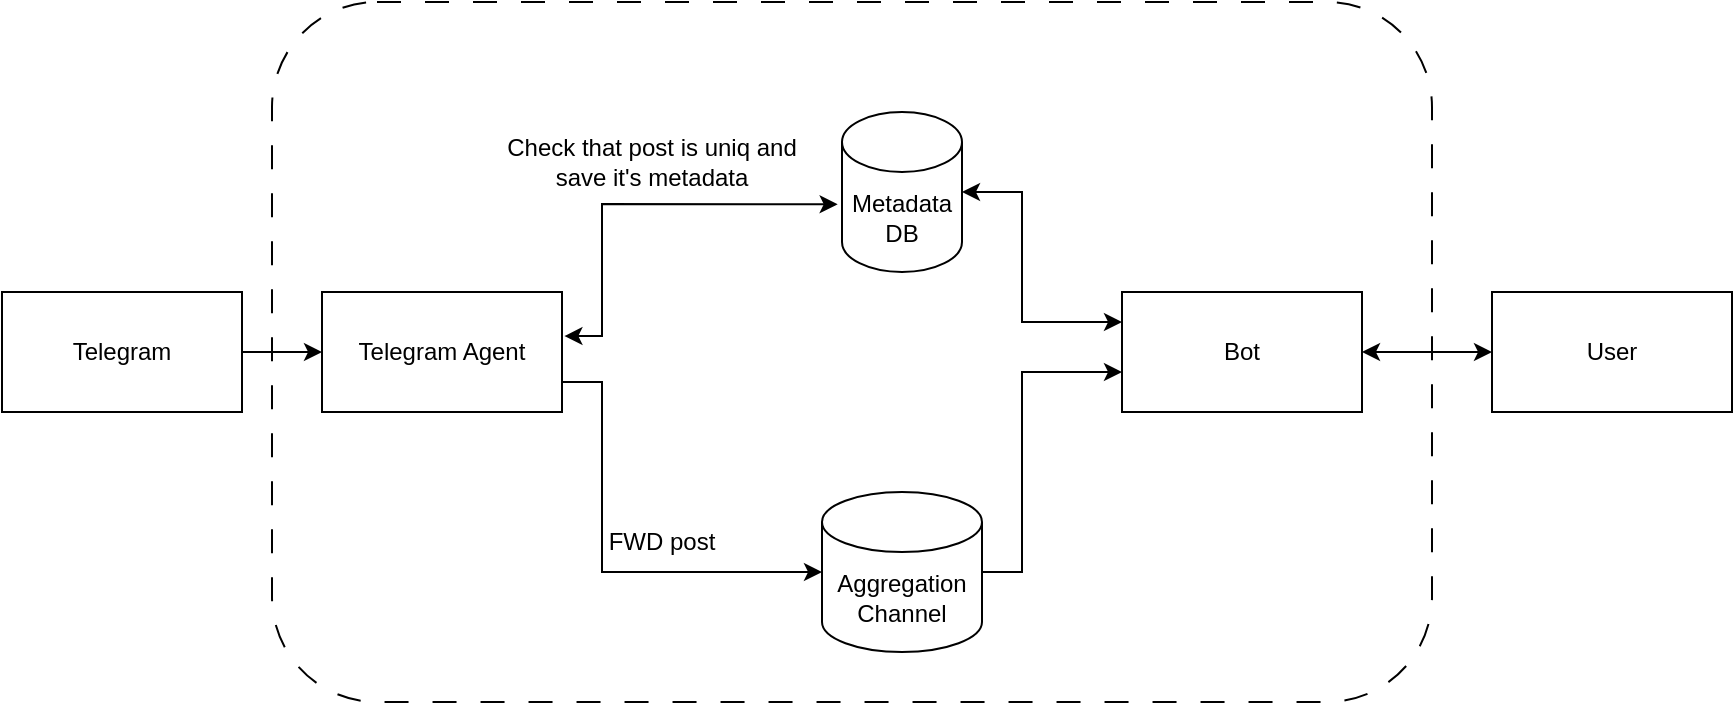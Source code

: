 <mxfile version="25.0.1">
  <diagram name="Page-1" id="EDb15m_iipKS8MgpZX-y">
    <mxGraphModel dx="2798" dy="797" grid="1" gridSize="10" guides="1" tooltips="1" connect="1" arrows="1" fold="1" page="1" pageScale="1" pageWidth="850" pageHeight="1100" math="0" shadow="0">
      <root>
        <mxCell id="0" />
        <mxCell id="1" parent="0" />
        <mxCell id="PoKpd2AdswaSUjWnKrv7-1" value="Metadata&lt;br&gt;DB" style="shape=cylinder3;whiteSpace=wrap;html=1;boundedLbl=1;backgroundOutline=1;size=15;" parent="1" vertex="1">
          <mxGeometry x="-855" y="370" width="60" height="80" as="geometry" />
        </mxCell>
        <mxCell id="PoKpd2AdswaSUjWnKrv7-3" value="Telegram" style="rounded=0;whiteSpace=wrap;html=1;" parent="1" vertex="1">
          <mxGeometry x="-1275" y="460" width="120" height="60" as="geometry" />
        </mxCell>
        <mxCell id="PoKpd2AdswaSUjWnKrv7-6" value="Aggregation Channel" style="shape=cylinder3;whiteSpace=wrap;html=1;boundedLbl=1;backgroundOutline=1;size=15;" parent="1" vertex="1">
          <mxGeometry x="-865" y="560" width="80" height="80" as="geometry" />
        </mxCell>
        <mxCell id="PoKpd2AdswaSUjWnKrv7-7" value="Telegram Agent" style="rounded=0;whiteSpace=wrap;html=1;" parent="1" vertex="1">
          <mxGeometry x="-1115" y="460" width="120" height="60" as="geometry" />
        </mxCell>
        <mxCell id="PoKpd2AdswaSUjWnKrv7-8" value="" style="endArrow=classic;html=1;rounded=0;exitX=1;exitY=0.5;exitDx=0;exitDy=0;" parent="1" source="PoKpd2AdswaSUjWnKrv7-3" edge="1">
          <mxGeometry width="50" height="50" relative="1" as="geometry">
            <mxPoint x="-855" y="540" as="sourcePoint" />
            <mxPoint x="-1115" y="490" as="targetPoint" />
          </mxGeometry>
        </mxCell>
        <mxCell id="PoKpd2AdswaSUjWnKrv7-12" value="" style="group" parent="1" vertex="1" connectable="0">
          <mxGeometry x="-975" y="505" width="60" height="95" as="geometry" />
        </mxCell>
        <mxCell id="PoKpd2AdswaSUjWnKrv7-10" value="" style="endArrow=classic;html=1;rounded=0;exitX=1;exitY=0.75;exitDx=0;exitDy=0;entryX=0;entryY=0.5;entryDx=0;entryDy=0;entryPerimeter=0;" parent="PoKpd2AdswaSUjWnKrv7-12" source="PoKpd2AdswaSUjWnKrv7-7" target="PoKpd2AdswaSUjWnKrv7-6" edge="1">
          <mxGeometry width="50" height="50" relative="1" as="geometry">
            <mxPoint x="120" y="35" as="sourcePoint" />
            <mxPoint x="170" y="-15" as="targetPoint" />
            <Array as="points">
              <mxPoint />
              <mxPoint y="95" />
            </Array>
          </mxGeometry>
        </mxCell>
        <mxCell id="PoKpd2AdswaSUjWnKrv7-11" value="FWD post" style="text;html=1;align=center;verticalAlign=middle;whiteSpace=wrap;rounded=0;" parent="PoKpd2AdswaSUjWnKrv7-12" vertex="1">
          <mxGeometry y="65" width="60" height="30" as="geometry" />
        </mxCell>
        <mxCell id="PoKpd2AdswaSUjWnKrv7-15" value="" style="group" parent="1" vertex="1" connectable="0">
          <mxGeometry x="-1025" y="380" width="150" height="102" as="geometry" />
        </mxCell>
        <mxCell id="PoKpd2AdswaSUjWnKrv7-13" value="" style="endArrow=classic;startArrow=classic;html=1;rounded=0;exitX=1.01;exitY=0.367;exitDx=0;exitDy=0;exitPerimeter=0;entryX=-0.036;entryY=0.577;entryDx=0;entryDy=0;entryPerimeter=0;" parent="PoKpd2AdswaSUjWnKrv7-15" source="PoKpd2AdswaSUjWnKrv7-7" target="PoKpd2AdswaSUjWnKrv7-1" edge="1">
          <mxGeometry width="50" height="50" relative="1" as="geometry">
            <mxPoint x="170" y="160" as="sourcePoint" />
            <mxPoint x="220" y="110" as="targetPoint" />
            <Array as="points">
              <mxPoint x="50" y="102" />
              <mxPoint x="50" y="36" />
            </Array>
          </mxGeometry>
        </mxCell>
        <mxCell id="PoKpd2AdswaSUjWnKrv7-14" value="Check that post is uniq and save it&#39;s metadata" style="text;html=1;align=center;verticalAlign=middle;whiteSpace=wrap;rounded=0;" parent="PoKpd2AdswaSUjWnKrv7-15" vertex="1">
          <mxGeometry width="150" height="30" as="geometry" />
        </mxCell>
        <mxCell id="PoKpd2AdswaSUjWnKrv7-16" value="Bot" style="rounded=0;whiteSpace=wrap;html=1;" parent="1" vertex="1">
          <mxGeometry x="-715" y="460" width="120" height="60" as="geometry" />
        </mxCell>
        <mxCell id="PoKpd2AdswaSUjWnKrv7-17" value="User" style="rounded=0;whiteSpace=wrap;html=1;" parent="1" vertex="1">
          <mxGeometry x="-530" y="460" width="120" height="60" as="geometry" />
        </mxCell>
        <mxCell id="PoKpd2AdswaSUjWnKrv7-18" value="" style="endArrow=classic;startArrow=classic;html=1;rounded=0;entryX=0;entryY=0.5;entryDx=0;entryDy=0;exitX=1;exitY=0.5;exitDx=0;exitDy=0;" parent="1" source="PoKpd2AdswaSUjWnKrv7-16" target="PoKpd2AdswaSUjWnKrv7-17" edge="1">
          <mxGeometry width="50" height="50" relative="1" as="geometry">
            <mxPoint x="-855" y="540" as="sourcePoint" />
            <mxPoint x="-805" y="490" as="targetPoint" />
          </mxGeometry>
        </mxCell>
        <mxCell id="PoKpd2AdswaSUjWnKrv7-20" value="" style="endArrow=classic;startArrow=classic;html=1;rounded=0;entryX=1;entryY=0.5;entryDx=0;entryDy=0;entryPerimeter=0;exitX=0;exitY=0.25;exitDx=0;exitDy=0;" parent="1" source="PoKpd2AdswaSUjWnKrv7-16" target="PoKpd2AdswaSUjWnKrv7-1" edge="1">
          <mxGeometry width="50" height="50" relative="1" as="geometry">
            <mxPoint x="-855" y="540" as="sourcePoint" />
            <mxPoint x="-805" y="490" as="targetPoint" />
            <Array as="points">
              <mxPoint x="-765" y="475" />
              <mxPoint x="-765" y="410" />
            </Array>
          </mxGeometry>
        </mxCell>
        <mxCell id="PoKpd2AdswaSUjWnKrv7-21" value="" style="endArrow=classic;html=1;rounded=0;exitX=1;exitY=0.5;exitDx=0;exitDy=0;exitPerimeter=0;" parent="1" source="PoKpd2AdswaSUjWnKrv7-6" edge="1">
          <mxGeometry width="50" height="50" relative="1" as="geometry">
            <mxPoint x="-765" y="550" as="sourcePoint" />
            <mxPoint x="-715" y="500" as="targetPoint" />
            <Array as="points">
              <mxPoint x="-765" y="600" />
              <mxPoint x="-765" y="500" />
            </Array>
          </mxGeometry>
        </mxCell>
        <mxCell id="2ya5DEiCYAqtR9HMQeks-2" value="" style="rounded=1;whiteSpace=wrap;html=1;fillColor=none;dashed=1;dashPattern=12 12;" vertex="1" parent="1">
          <mxGeometry x="-1140" y="315" width="580" height="350" as="geometry" />
        </mxCell>
      </root>
    </mxGraphModel>
  </diagram>
</mxfile>
